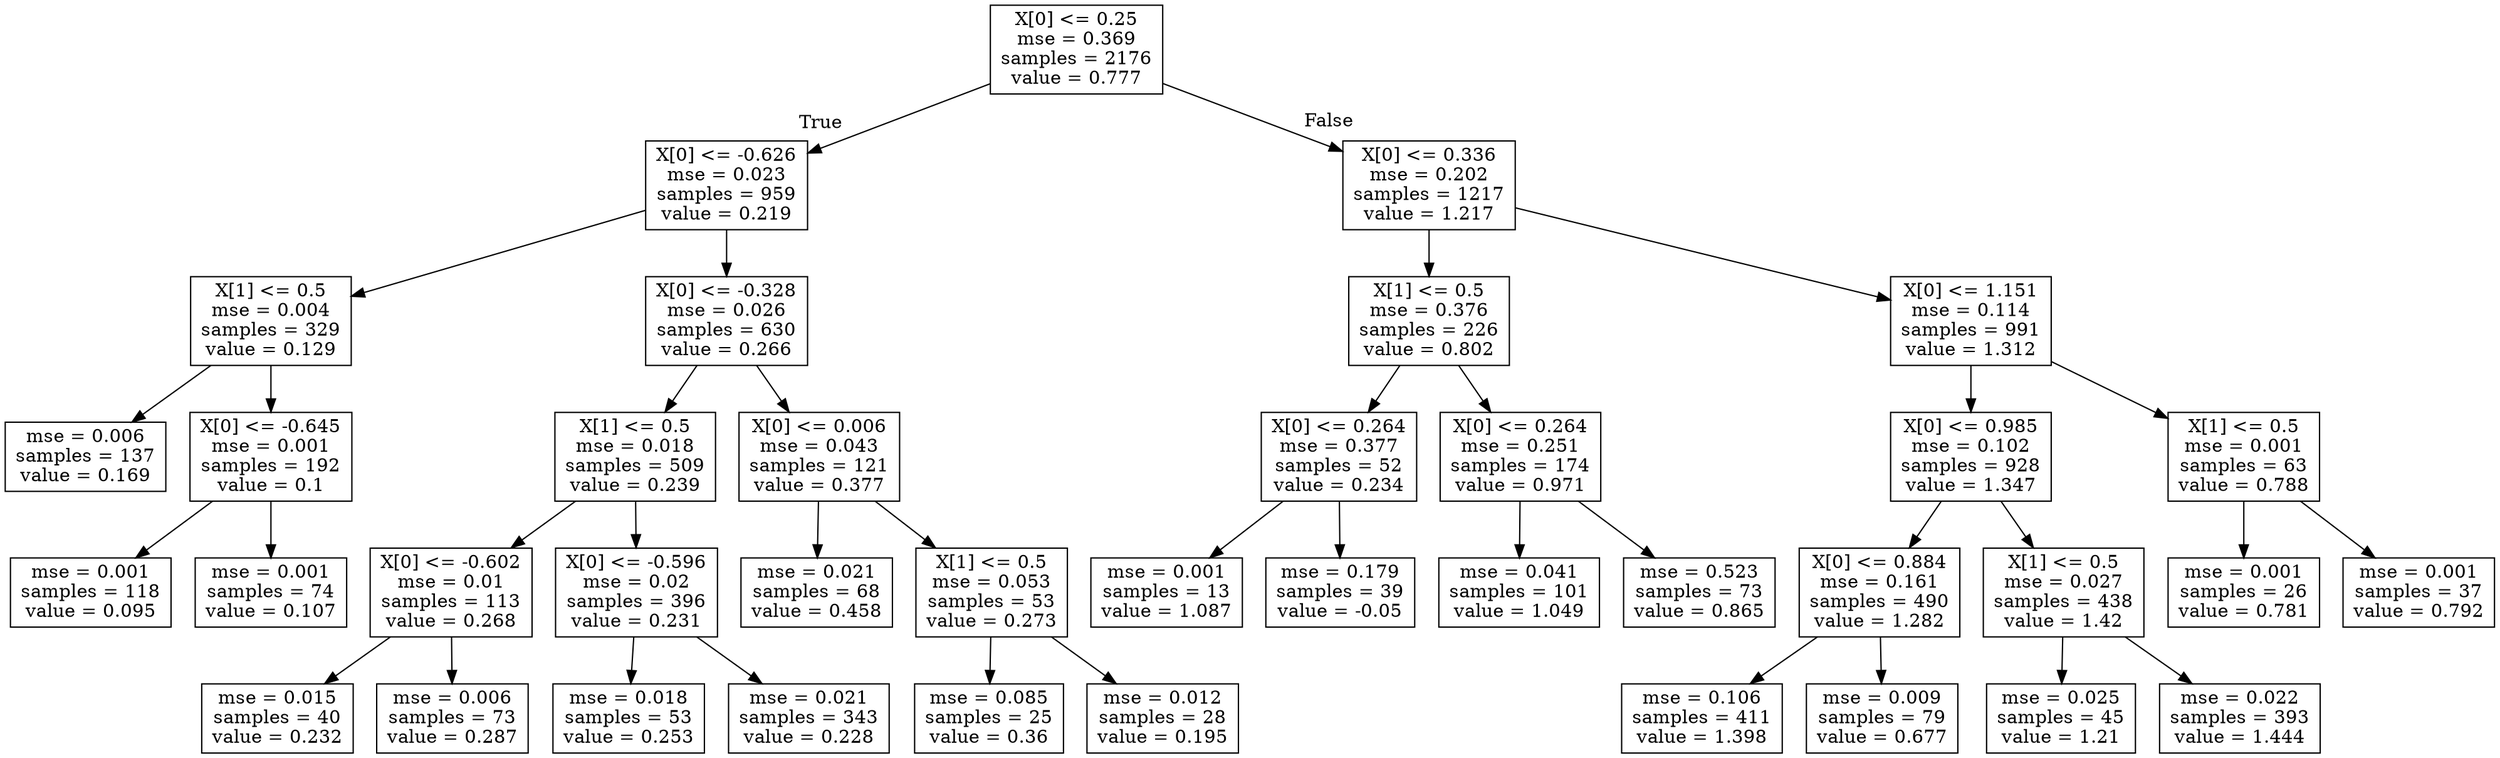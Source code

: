 digraph Tree {
node [shape=box] ;
0 [label="X[0] <= 0.25\nmse = 0.369\nsamples = 2176\nvalue = 0.777"] ;
1 [label="X[0] <= -0.626\nmse = 0.023\nsamples = 959\nvalue = 0.219"] ;
0 -> 1 [labeldistance=2.5, labelangle=45, headlabel="True"] ;
2 [label="X[1] <= 0.5\nmse = 0.004\nsamples = 329\nvalue = 0.129"] ;
1 -> 2 ;
3 [label="mse = 0.006\nsamples = 137\nvalue = 0.169"] ;
2 -> 3 ;
4 [label="X[0] <= -0.645\nmse = 0.001\nsamples = 192\nvalue = 0.1"] ;
2 -> 4 ;
5 [label="mse = 0.001\nsamples = 118\nvalue = 0.095"] ;
4 -> 5 ;
6 [label="mse = 0.001\nsamples = 74\nvalue = 0.107"] ;
4 -> 6 ;
7 [label="X[0] <= -0.328\nmse = 0.026\nsamples = 630\nvalue = 0.266"] ;
1 -> 7 ;
8 [label="X[1] <= 0.5\nmse = 0.018\nsamples = 509\nvalue = 0.239"] ;
7 -> 8 ;
9 [label="X[0] <= -0.602\nmse = 0.01\nsamples = 113\nvalue = 0.268"] ;
8 -> 9 ;
10 [label="mse = 0.015\nsamples = 40\nvalue = 0.232"] ;
9 -> 10 ;
11 [label="mse = 0.006\nsamples = 73\nvalue = 0.287"] ;
9 -> 11 ;
12 [label="X[0] <= -0.596\nmse = 0.02\nsamples = 396\nvalue = 0.231"] ;
8 -> 12 ;
13 [label="mse = 0.018\nsamples = 53\nvalue = 0.253"] ;
12 -> 13 ;
14 [label="mse = 0.021\nsamples = 343\nvalue = 0.228"] ;
12 -> 14 ;
15 [label="X[0] <= 0.006\nmse = 0.043\nsamples = 121\nvalue = 0.377"] ;
7 -> 15 ;
16 [label="mse = 0.021\nsamples = 68\nvalue = 0.458"] ;
15 -> 16 ;
17 [label="X[1] <= 0.5\nmse = 0.053\nsamples = 53\nvalue = 0.273"] ;
15 -> 17 ;
18 [label="mse = 0.085\nsamples = 25\nvalue = 0.36"] ;
17 -> 18 ;
19 [label="mse = 0.012\nsamples = 28\nvalue = 0.195"] ;
17 -> 19 ;
20 [label="X[0] <= 0.336\nmse = 0.202\nsamples = 1217\nvalue = 1.217"] ;
0 -> 20 [labeldistance=2.5, labelangle=-45, headlabel="False"] ;
21 [label="X[1] <= 0.5\nmse = 0.376\nsamples = 226\nvalue = 0.802"] ;
20 -> 21 ;
22 [label="X[0] <= 0.264\nmse = 0.377\nsamples = 52\nvalue = 0.234"] ;
21 -> 22 ;
23 [label="mse = 0.001\nsamples = 13\nvalue = 1.087"] ;
22 -> 23 ;
24 [label="mse = 0.179\nsamples = 39\nvalue = -0.05"] ;
22 -> 24 ;
25 [label="X[0] <= 0.264\nmse = 0.251\nsamples = 174\nvalue = 0.971"] ;
21 -> 25 ;
26 [label="mse = 0.041\nsamples = 101\nvalue = 1.049"] ;
25 -> 26 ;
27 [label="mse = 0.523\nsamples = 73\nvalue = 0.865"] ;
25 -> 27 ;
28 [label="X[0] <= 1.151\nmse = 0.114\nsamples = 991\nvalue = 1.312"] ;
20 -> 28 ;
29 [label="X[0] <= 0.985\nmse = 0.102\nsamples = 928\nvalue = 1.347"] ;
28 -> 29 ;
30 [label="X[0] <= 0.884\nmse = 0.161\nsamples = 490\nvalue = 1.282"] ;
29 -> 30 ;
31 [label="mse = 0.106\nsamples = 411\nvalue = 1.398"] ;
30 -> 31 ;
32 [label="mse = 0.009\nsamples = 79\nvalue = 0.677"] ;
30 -> 32 ;
33 [label="X[1] <= 0.5\nmse = 0.027\nsamples = 438\nvalue = 1.42"] ;
29 -> 33 ;
34 [label="mse = 0.025\nsamples = 45\nvalue = 1.21"] ;
33 -> 34 ;
35 [label="mse = 0.022\nsamples = 393\nvalue = 1.444"] ;
33 -> 35 ;
36 [label="X[1] <= 0.5\nmse = 0.001\nsamples = 63\nvalue = 0.788"] ;
28 -> 36 ;
37 [label="mse = 0.001\nsamples = 26\nvalue = 0.781"] ;
36 -> 37 ;
38 [label="mse = 0.001\nsamples = 37\nvalue = 0.792"] ;
36 -> 38 ;
}